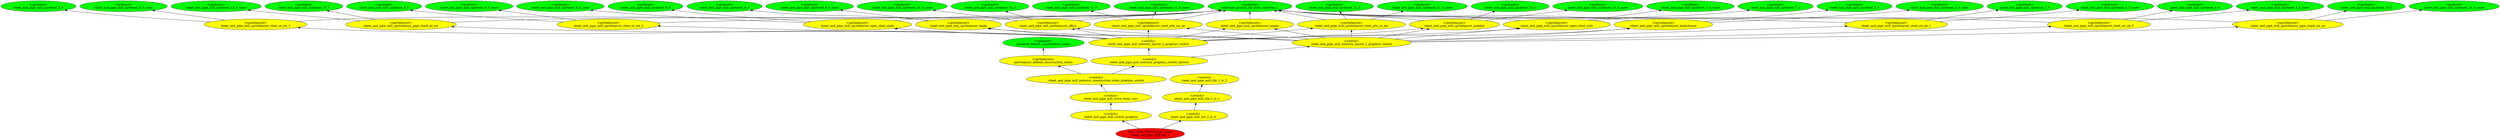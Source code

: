 digraph {
rankdir="BT"
spriteset_default_construction_states [fillcolor=green style="filled" label="<spriteset>\nspriteset_default_construction_states"]
spritelayout_default_construction_states [fillcolor=yellow style="filled" label="<spritelayout>\nspritelayout_default_construction_states"]
spriteset_ground_tile_dirty_concrete_1 [fillcolor=green style="filled" label="<spriteset>\nspriteset_ground_tile_dirty_concrete_1"]
sheet_and_pipe_mill_spriteset_2_0 [fillcolor=green style="filled" label="<spriteset>\nsheet_and_pipe_mill_spriteset_2_0"]
sheet_and_pipe_mill_spriteset_2_0_snow [fillcolor=green style="filled" label="<spriteset>\nsheet_and_pipe_mill_spriteset_2_0_snow"]
sheet_and_pipe_mill_spriteset_3_0 [fillcolor=green style="filled" label="<spriteset>\nsheet_and_pipe_mill_spriteset_3_0"]
sheet_and_pipe_mill_spriteset_3_0_snow [fillcolor=green style="filled" label="<spriteset>\nsheet_and_pipe_mill_spriteset_3_0_snow"]
sheet_and_pipe_mill_spriteset_4_0 [fillcolor=green style="filled" label="<spriteset>\nsheet_and_pipe_mill_spriteset_4_0"]
sheet_and_pipe_mill_spriteset_4_0_snow [fillcolor=green style="filled" label="<spriteset>\nsheet_and_pipe_mill_spriteset_4_0_snow"]
sheet_and_pipe_mill_spriteset_5_0 [fillcolor=green style="filled" label="<spriteset>\nsheet_and_pipe_mill_spriteset_5_0"]
sheet_and_pipe_mill_spriteset_5_0_snow [fillcolor=green style="filled" label="<spriteset>\nsheet_and_pipe_mill_spriteset_5_0_snow"]
sheet_and_pipe_mill_spriteset_6_0 [fillcolor=green style="filled" label="<spriteset>\nsheet_and_pipe_mill_spriteset_6_0"]
sheet_and_pipe_mill_spriteset_6_0_snow [fillcolor=green style="filled" label="<spriteset>\nsheet_and_pipe_mill_spriteset_6_0_snow"]
sheet_and_pipe_mill_spriteset_7_0 [fillcolor=green style="filled" label="<spriteset>\nsheet_and_pipe_mill_spriteset_7_0"]
sheet_and_pipe_mill_spriteset_7_0_snow [fillcolor=green style="filled" label="<spriteset>\nsheet_and_pipe_mill_spriteset_7_0_snow"]
sheet_and_pipe_mill_spriteset_8_0 [fillcolor=green style="filled" label="<spriteset>\nsheet_and_pipe_mill_spriteset_8_0"]
sheet_and_pipe_mill_spriteset_8_0_snow [fillcolor=green style="filled" label="<spriteset>\nsheet_and_pipe_mill_spriteset_8_0_snow"]
sheet_and_pipe_mill_spriteset_9_0 [fillcolor=green style="filled" label="<spriteset>\nsheet_and_pipe_mill_spriteset_9_0"]
sheet_and_pipe_mill_spriteset_9_0_snow [fillcolor=green style="filled" label="<spriteset>\nsheet_and_pipe_mill_spriteset_9_0_snow"]
sheet_and_pipe_mill_spriteset_10_0 [fillcolor=green style="filled" label="<spriteset>\nsheet_and_pipe_mill_spriteset_10_0"]
sheet_and_pipe_mill_spriteset_10_0_snow [fillcolor=green style="filled" label="<spriteset>\nsheet_and_pipe_mill_spriteset_10_0_snow"]
sheet_and_pipe_mill_spriteset_11_0 [fillcolor=green style="filled" label="<spriteset>\nsheet_and_pipe_mill_spriteset_11_0"]
sheet_and_pipe_mill_spriteset_11_0_snow [fillcolor=green style="filled" label="<spriteset>\nsheet_and_pipe_mill_spriteset_11_0_snow"]
sheet_and_pipe_mill_spriteset_12_0 [fillcolor=green style="filled" label="<spriteset>\nsheet_and_pipe_mill_spriteset_12_0"]
sheet_and_pipe_mill_spriteset_12_0_snow [fillcolor=green style="filled" label="<spriteset>\nsheet_and_pipe_mill_spriteset_12_0_snow"]
sheet_and_pipe_mill_spriteset_13_0 [fillcolor=green style="filled" label="<spriteset>\nsheet_and_pipe_mill_spriteset_13_0"]
sheet_and_pipe_mill_spriteset_13_0_snow [fillcolor=green style="filled" label="<spriteset>\nsheet_and_pipe_mill_spriteset_13_0_snow"]
sheet_and_pipe_mill_spriteset_14_0 [fillcolor=green style="filled" label="<spriteset>\nsheet_and_pipe_mill_spriteset_14_0"]
sheet_and_pipe_mill_spriteset_14_0_snow [fillcolor=green style="filled" label="<spriteset>\nsheet_and_pipe_mill_spriteset_14_0_snow"]
sheet_and_pipe_mill_spriteset_15_0 [fillcolor=green style="filled" label="<spriteset>\nsheet_and_pipe_mill_spriteset_15_0"]
sheet_and_pipe_mill_spriteset_15_0_snow [fillcolor=green style="filled" label="<spriteset>\nsheet_and_pipe_mill_spriteset_15_0_snow"]
sheet_and_pipe_mill_spritelayout_boilerhouse [fillcolor=yellow style="filled" label="<spritelayout>\nsheet_and_pipe_mill_spritelayout_boilerhouse"]
sheet_and_pipe_mill_spritelayout_shed_sw_ne_1 [fillcolor=yellow style="filled" label="<spritelayout>\nsheet_and_pipe_mill_spritelayout_shed_sw_ne_1"]
sheet_and_pipe_mill_spritelayout_shed_sw_ne_2 [fillcolor=yellow style="filled" label="<spritelayout>\nsheet_and_pipe_mill_spritelayout_shed_sw_ne_2"]
sheet_and_pipe_mill_spritelayout_shed_se_nw_1 [fillcolor=yellow style="filled" label="<spritelayout>\nsheet_and_pipe_mill_spritelayout_shed_se_nw_1"]
sheet_and_pipe_mill_spritelayout_shed_se_nw_2 [fillcolor=yellow style="filled" label="<spritelayout>\nsheet_and_pipe_mill_spritelayout_shed_se_nw_2"]
sheet_and_pipe_mill_spritelayout_open_shed_coils [fillcolor=yellow style="filled" label="<spritelayout>\nsheet_and_pipe_mill_spritelayout_open_shed_coils"]
sheet_and_pipe_mill_spritelayout_open_shed_slabs [fillcolor=yellow style="filled" label="<spritelayout>\nsheet_and_pipe_mill_spritelayout_open_shed_slabs"]
sheet_and_pipe_mill_spritelayout_tanks [fillcolor=yellow style="filled" label="<spritelayout>\nsheet_and_pipe_mill_spritelayout_tanks"]
sheet_and_pipe_mill_spritelayout_office [fillcolor=yellow style="filled" label="<spritelayout>\nsheet_and_pipe_mill_spritelayout_office"]
sheet_and_pipe_mill_spritelayout_steel_pile_sw_ne [fillcolor=yellow style="filled" label="<spritelayout>\nsheet_and_pipe_mill_spritelayout_steel_pile_sw_ne"]
sheet_and_pipe_mill_spritelayout_steel_pile_se_nw [fillcolor=yellow style="filled" label="<spritelayout>\nsheet_and_pipe_mill_spritelayout_steel_pile_se_nw"]
sheet_and_pipe_mill_spritelayout_greeble [fillcolor=yellow style="filled" label="<spritelayout>\nsheet_and_pipe_mill_spritelayout_greeble"]
sheet_and_pipe_mill_spritelayout_pipe_stack_sw_ne [fillcolor=yellow style="filled" label="<spritelayout>\nsheet_and_pipe_mill_spritelayout_pipe_stack_sw_ne"]
sheet_and_pipe_mill_spritelayout_pipe_stack_se_nw [fillcolor=yellow style="filled" label="<spritelayout>\nsheet_and_pipe_mill_spritelayout_pipe_stack_se_nw"]
sheet_and_pipe_mill_spritelayout_empty [fillcolor=yellow style="filled" label="<spritelayout>\nsheet_and_pipe_mill_spritelayout_empty"]
sheet_and_pipe_mill_industry_layout_1_graphics_switch [fillcolor=yellow style="filled" label="<switch>\nsheet_and_pipe_mill_industry_layout_1_graphics_switch"]
sheet_and_pipe_mill_industry_layout_2_graphics_switch [fillcolor=yellow style="filled" label="<switch>\nsheet_and_pipe_mill_industry_layout_2_graphics_switch"]
sheet_and_pipe_mill_industry_graphics_switch_layouts [fillcolor=yellow style="filled" label="<switch>\nsheet_and_pipe_mill_industry_graphics_switch_layouts"]
sheet_and_pipe_mill_industry_construction_state_graphics_switch [fillcolor=yellow style="filled" label="<switch>\nsheet_and_pipe_mill_industry_construction_state_graphics_switch"]
sheet_and_pipe_mill_store_temp_vars [fillcolor=yellow style="filled" label="<switch>\nsheet_and_pipe_mill_store_temp_vars"]
sheet_and_pipe_mill_switch_graphics [fillcolor=yellow style="filled" label="<switch>\nsheet_and_pipe_mill_switch_graphics"]
sheet_and_pipe_mill_tile_1_lc_2 [fillcolor=yellow style="filled" label="<switch>\nsheet_and_pipe_mill_tile_1_lc_2"]
sheet_and_pipe_mill_tile_1_lc_1 [fillcolor=yellow style="filled" label="<switch>\nsheet_and_pipe_mill_tile_1_lc_1"]
sheet_and_pipe_mill_tile_1_lc_0 [fillcolor=yellow style="filled" label="<switch>\nsheet_and_pipe_mill_tile_1_lc_0"]
sheet_and_pipe_mill_tile_1 [fillcolor=red style="filled" label="FEAT_INDUSTRYTILES <200>\nsheet_and_pipe_mill_tile_1"]
sheet_and_pipe_mill_spritelayout_shed_sw_ne_2->sheet_and_pipe_mill_spriteset_4_0_snow
sheet_and_pipe_mill_spritelayout_shed_sw_ne_1->sheet_and_pipe_mill_spriteset_3_0
sheet_and_pipe_mill_industry_layout_2_graphics_switch->sheet_and_pipe_mill_spritelayout_shed_se_nw_2
sheet_and_pipe_mill_industry_layout_2_graphics_switch->sheet_and_pipe_mill_spritelayout_empty
sheet_and_pipe_mill_spritelayout_open_shed_slabs->spriteset_ground_tile_dirty_concrete_1
sheet_and_pipe_mill_spritelayout_open_shed_slabs->sheet_and_pipe_mill_spriteset_8_0
sheet_and_pipe_mill_spritelayout_greeble->sheet_and_pipe_mill_spriteset_13_0
sheet_and_pipe_mill_spritelayout_shed_se_nw_1->sheet_and_pipe_mill_spriteset_5_0
sheet_and_pipe_mill_spritelayout_tanks->spriteset_ground_tile_dirty_concrete_1
sheet_and_pipe_mill_spritelayout_shed_sw_ne_2->spriteset_ground_tile_dirty_concrete_1
sheet_and_pipe_mill_industry_construction_state_graphics_switch->spritelayout_default_construction_states
sheet_and_pipe_mill_spritelayout_open_shed_coils->sheet_and_pipe_mill_spriteset_7_0_snow
sheet_and_pipe_mill_spritelayout_steel_pile_se_nw->sheet_and_pipe_mill_spriteset_12_0_snow
sheet_and_pipe_mill_industry_layout_1_graphics_switch->sheet_and_pipe_mill_spritelayout_shed_sw_ne_1
sheet_and_pipe_mill_spritelayout_empty->spriteset_ground_tile_dirty_concrete_1
sheet_and_pipe_mill_industry_layout_1_graphics_switch->sheet_and_pipe_mill_spritelayout_empty
sheet_and_pipe_mill_spritelayout_boilerhouse->spriteset_ground_tile_dirty_concrete_1
sheet_and_pipe_mill_spritelayout_office->spriteset_ground_tile_dirty_concrete_1
sheet_and_pipe_mill_industry_layout_1_graphics_switch->sheet_and_pipe_mill_spritelayout_open_shed_slabs
sheet_and_pipe_mill_spritelayout_tanks->sheet_and_pipe_mill_spriteset_9_0
sheet_and_pipe_mill_spritelayout_shed_se_nw_2->sheet_and_pipe_mill_spriteset_6_0_snow
sheet_and_pipe_mill_spritelayout_steel_pile_sw_ne->spriteset_ground_tile_dirty_concrete_1
sheet_and_pipe_mill_switch_graphics->sheet_and_pipe_mill_store_temp_vars
sheet_and_pipe_mill_industry_layout_1_graphics_switch->sheet_and_pipe_mill_spritelayout_greeble
sheet_and_pipe_mill_industry_layout_2_graphics_switch->sheet_and_pipe_mill_spritelayout_office
sheet_and_pipe_mill_spritelayout_shed_se_nw_1->sheet_and_pipe_mill_spriteset_5_0_snow
sheet_and_pipe_mill_spritelayout_open_shed_coils->spriteset_ground_tile_dirty_concrete_1
sheet_and_pipe_mill_industry_layout_1_graphics_switch->sheet_and_pipe_mill_spritelayout_open_shed_coils
sheet_and_pipe_mill_industry_layout_2_graphics_switch->sheet_and_pipe_mill_spritelayout_open_shed_slabs
sheet_and_pipe_mill_spritelayout_pipe_stack_sw_ne->sheet_and_pipe_mill_spriteset_14_0
sheet_and_pipe_mill_industry_layout_1_graphics_switch->sheet_and_pipe_mill_spritelayout_boilerhouse
sheet_and_pipe_mill_industry_layout_2_graphics_switch->sheet_and_pipe_mill_spritelayout_tanks
sheet_and_pipe_mill_spritelayout_steel_pile_se_nw->spriteset_ground_tile_dirty_concrete_1
sheet_and_pipe_mill_spritelayout_pipe_stack_se_nw->spriteset_ground_tile_dirty_concrete_1
sheet_and_pipe_mill_spritelayout_pipe_stack_sw_ne->sheet_and_pipe_mill_spriteset_14_0_snow
sheet_and_pipe_mill_tile_1->sheet_and_pipe_mill_tile_1_lc_0
sheet_and_pipe_mill_tile_1_lc_0->sheet_and_pipe_mill_tile_1_lc_1
sheet_and_pipe_mill_industry_layout_1_graphics_switch->sheet_and_pipe_mill_spritelayout_shed_sw_ne_2
sheet_and_pipe_mill_spritelayout_shed_se_nw_2->spriteset_ground_tile_dirty_concrete_1
sheet_and_pipe_mill_industry_layout_2_graphics_switch->sheet_and_pipe_mill_spritelayout_boilerhouse
sheet_and_pipe_mill_spritelayout_office->sheet_and_pipe_mill_spriteset_10_0_snow
sheet_and_pipe_mill_store_temp_vars->sheet_and_pipe_mill_industry_construction_state_graphics_switch
sheet_and_pipe_mill_industry_layout_1_graphics_switch->sheet_and_pipe_mill_spritelayout_steel_pile_se_nw
sheet_and_pipe_mill_industry_layout_1_graphics_switch->sheet_and_pipe_mill_spritelayout_steel_pile_sw_ne
sheet_and_pipe_mill_spritelayout_boilerhouse->sheet_and_pipe_mill_spriteset_2_0_snow
sheet_and_pipe_mill_spritelayout_open_shed_slabs->sheet_and_pipe_mill_spriteset_8_0_snow
sheet_and_pipe_mill_spritelayout_pipe_stack_se_nw->sheet_and_pipe_mill_spriteset_15_0_snow
sheet_and_pipe_mill_spritelayout_tanks->sheet_and_pipe_mill_spriteset_9_0_snow
sheet_and_pipe_mill_industry_layout_2_graphics_switch->sheet_and_pipe_mill_spritelayout_open_shed_coils
sheet_and_pipe_mill_spritelayout_pipe_stack_se_nw->sheet_and_pipe_mill_spriteset_15_0
sheet_and_pipe_mill_spritelayout_open_shed_coils->sheet_and_pipe_mill_spriteset_7_0
sheet_and_pipe_mill_industry_layout_2_graphics_switch->sheet_and_pipe_mill_spritelayout_greeble
sheet_and_pipe_mill_spritelayout_shed_se_nw_2->sheet_and_pipe_mill_spriteset_6_0
sheet_and_pipe_mill_spritelayout_greeble->sheet_and_pipe_mill_spriteset_13_0_snow
sheet_and_pipe_mill_industry_layout_1_graphics_switch->sheet_and_pipe_mill_spritelayout_office
sheet_and_pipe_mill_industry_layout_1_graphics_switch->sheet_and_pipe_mill_spritelayout_tanks
sheet_and_pipe_mill_spritelayout_steel_pile_sw_ne->sheet_and_pipe_mill_spriteset_11_0_snow
sheet_and_pipe_mill_spritelayout_shed_sw_ne_2->sheet_and_pipe_mill_spriteset_4_0
sheet_and_pipe_mill_tile_1_lc_1->sheet_and_pipe_mill_tile_1_lc_2
sheet_and_pipe_mill_industry_graphics_switch_layouts->sheet_and_pipe_mill_industry_layout_1_graphics_switch
spritelayout_default_construction_states->spriteset_default_construction_states
sheet_and_pipe_mill_spritelayout_pipe_stack_sw_ne->spriteset_ground_tile_dirty_concrete_1
sheet_and_pipe_mill_spritelayout_greeble->spriteset_ground_tile_dirty_concrete_1
sheet_and_pipe_mill_spritelayout_steel_pile_se_nw->sheet_and_pipe_mill_spriteset_12_0
sheet_and_pipe_mill_spritelayout_steel_pile_sw_ne->sheet_and_pipe_mill_spriteset_11_0
sheet_and_pipe_mill_industry_layout_1_graphics_switch->sheet_and_pipe_mill_spritelayout_pipe_stack_sw_ne
sheet_and_pipe_mill_spritelayout_shed_se_nw_1->spriteset_ground_tile_dirty_concrete_1
sheet_and_pipe_mill_industry_construction_state_graphics_switch->sheet_and_pipe_mill_industry_graphics_switch_layouts
sheet_and_pipe_mill_industry_layout_2_graphics_switch->sheet_and_pipe_mill_spritelayout_steel_pile_se_nw
sheet_and_pipe_mill_industry_layout_2_graphics_switch->sheet_and_pipe_mill_spritelayout_steel_pile_sw_ne
sheet_and_pipe_mill_spritelayout_boilerhouse->sheet_and_pipe_mill_spriteset_2_0
sheet_and_pipe_mill_spritelayout_shed_sw_ne_1->spriteset_ground_tile_dirty_concrete_1
sheet_and_pipe_mill_spritelayout_shed_sw_ne_1->sheet_and_pipe_mill_spriteset_3_0_snow
sheet_and_pipe_mill_spritelayout_office->sheet_and_pipe_mill_spriteset_10_0
sheet_and_pipe_mill_industry_layout_2_graphics_switch->sheet_and_pipe_mill_spritelayout_pipe_stack_se_nw
sheet_and_pipe_mill_industry_layout_2_graphics_switch->sheet_and_pipe_mill_spritelayout_shed_se_nw_1
sheet_and_pipe_mill_industry_graphics_switch_layouts->sheet_and_pipe_mill_industry_layout_2_graphics_switch
sheet_and_pipe_mill_tile_1->sheet_and_pipe_mill_switch_graphics
}
